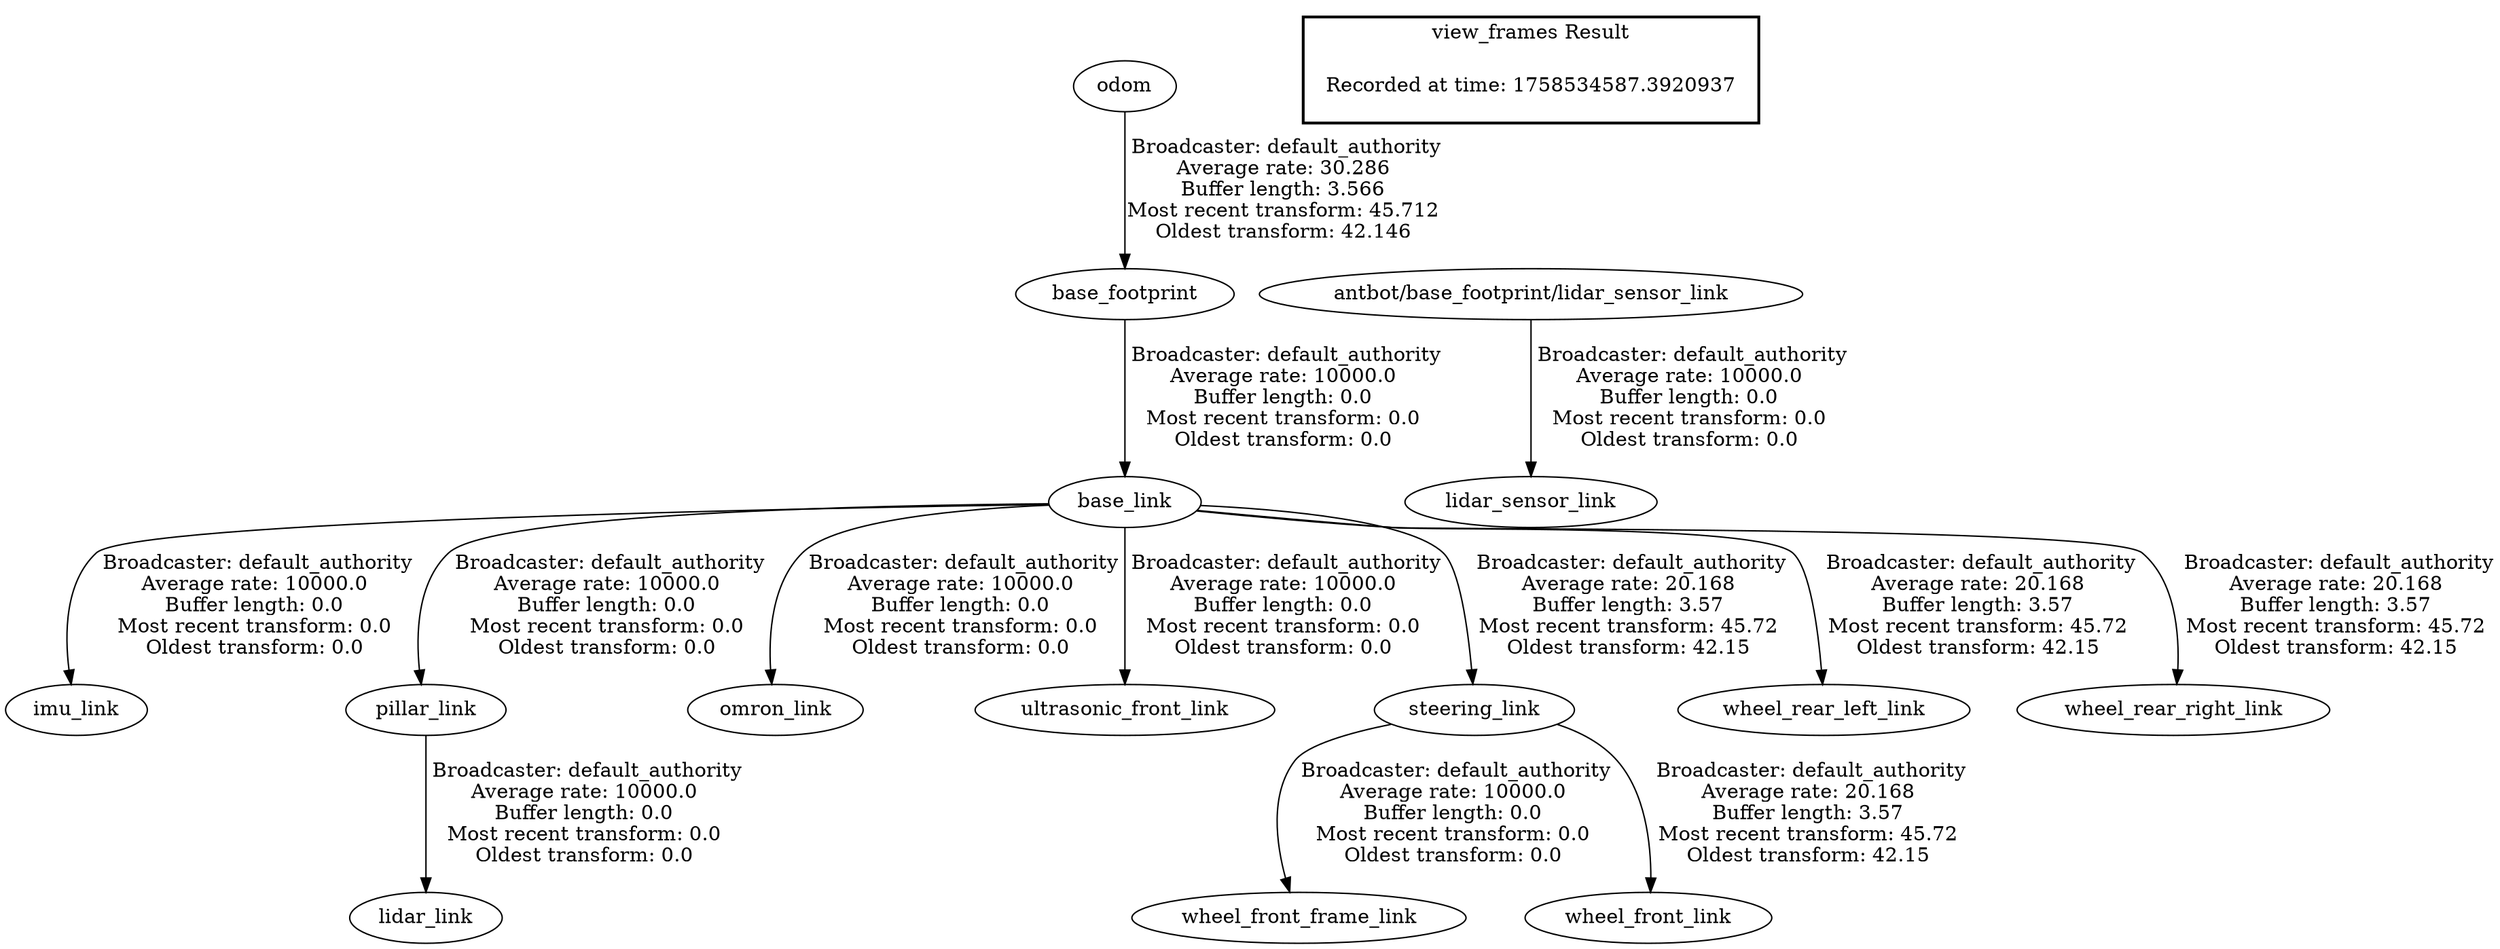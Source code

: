 digraph G {
"base_footprint" -> "base_link"[label=" Broadcaster: default_authority\nAverage rate: 10000.0\nBuffer length: 0.0\nMost recent transform: 0.0\nOldest transform: 0.0\n"];
"odom" -> "base_footprint"[label=" Broadcaster: default_authority\nAverage rate: 30.286\nBuffer length: 3.566\nMost recent transform: 45.712\nOldest transform: 42.146\n"];
"base_link" -> "imu_link"[label=" Broadcaster: default_authority\nAverage rate: 10000.0\nBuffer length: 0.0\nMost recent transform: 0.0\nOldest transform: 0.0\n"];
"pillar_link" -> "lidar_link"[label=" Broadcaster: default_authority\nAverage rate: 10000.0\nBuffer length: 0.0\nMost recent transform: 0.0\nOldest transform: 0.0\n"];
"base_link" -> "pillar_link"[label=" Broadcaster: default_authority\nAverage rate: 10000.0\nBuffer length: 0.0\nMost recent transform: 0.0\nOldest transform: 0.0\n"];
"antbot/base_footprint/lidar_sensor_link" -> "lidar_sensor_link"[label=" Broadcaster: default_authority\nAverage rate: 10000.0\nBuffer length: 0.0\nMost recent transform: 0.0\nOldest transform: 0.0\n"];
"base_link" -> "omron_link"[label=" Broadcaster: default_authority\nAverage rate: 10000.0\nBuffer length: 0.0\nMost recent transform: 0.0\nOldest transform: 0.0\n"];
"base_link" -> "ultrasonic_front_link"[label=" Broadcaster: default_authority\nAverage rate: 10000.0\nBuffer length: 0.0\nMost recent transform: 0.0\nOldest transform: 0.0\n"];
"steering_link" -> "wheel_front_frame_link"[label=" Broadcaster: default_authority\nAverage rate: 10000.0\nBuffer length: 0.0\nMost recent transform: 0.0\nOldest transform: 0.0\n"];
"base_link" -> "steering_link"[label=" Broadcaster: default_authority\nAverage rate: 20.168\nBuffer length: 3.57\nMost recent transform: 45.72\nOldest transform: 42.15\n"];
"steering_link" -> "wheel_front_link"[label=" Broadcaster: default_authority\nAverage rate: 20.168\nBuffer length: 3.57\nMost recent transform: 45.72\nOldest transform: 42.15\n"];
"base_link" -> "wheel_rear_left_link"[label=" Broadcaster: default_authority\nAverage rate: 20.168\nBuffer length: 3.57\nMost recent transform: 45.72\nOldest transform: 42.15\n"];
"base_link" -> "wheel_rear_right_link"[label=" Broadcaster: default_authority\nAverage rate: 20.168\nBuffer length: 3.57\nMost recent transform: 45.72\nOldest transform: 42.15\n"];
edge [style=invis];
 subgraph cluster_legend { style=bold; color=black; label ="view_frames Result";
"Recorded at time: 1758534587.3920937"[ shape=plaintext ] ;
}->"antbot/base_footprint/lidar_sensor_link";
}
